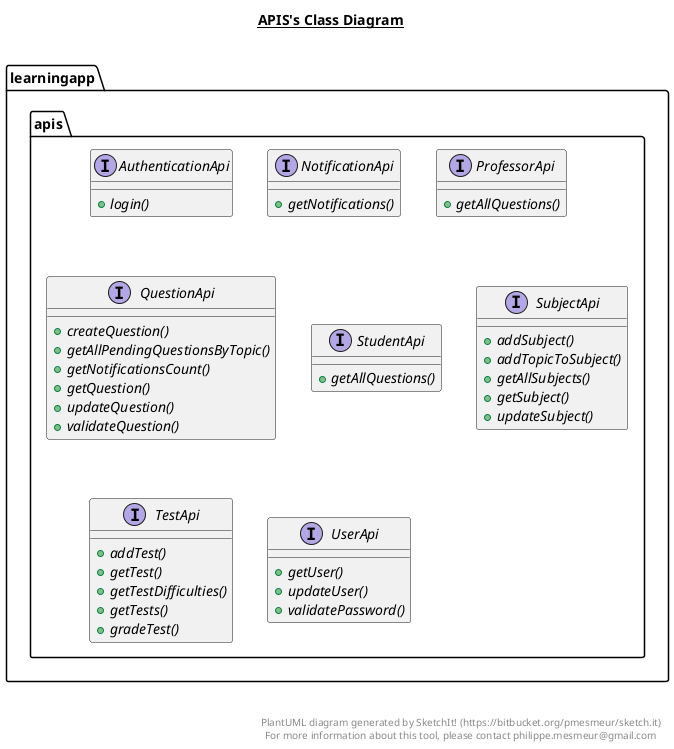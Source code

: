 @startuml

title __APIS's Class Diagram__\n

  namespace learningapp {
    namespace apis {
      interface learningapp.apis.AuthenticationApi {
          {abstract} + login()
      }
    }
  }
  

  namespace learningapp {
    namespace apis {
      interface learningapp.apis.NotificationApi {
          {abstract} + getNotifications()
      }
    }
  }
  

  namespace learningapp {
    namespace apis {
      interface learningapp.apis.ProfessorApi {
          {abstract} + getAllQuestions()
      }
    }
  }
  

  namespace learningapp {
    namespace apis {
      interface learningapp.apis.QuestionApi {
          {abstract} + createQuestion()
          {abstract} + getAllPendingQuestionsByTopic()
          {abstract} + getNotificationsCount()
          {abstract} + getQuestion()
          {abstract} + updateQuestion()
          {abstract} + validateQuestion()
      }
    }
  }
  

  namespace learningapp {
    namespace apis {
      interface learningapp.apis.StudentApi {
          {abstract} + getAllQuestions()
      }
    }
  }
  

  namespace learningapp {
    namespace apis {
      interface learningapp.apis.SubjectApi {
          {abstract} + addSubject()
          {abstract} + addTopicToSubject()
          {abstract} + getAllSubjects()
          {abstract} + getSubject()
          {abstract} + updateSubject()
      }
    }
  }
  

  namespace learningapp {
    namespace apis {
      interface learningapp.apis.TestApi {
          {abstract} + addTest()
          {abstract} + getTest()
          {abstract} + getTestDifficulties()
          {abstract} + getTests()
          {abstract} + gradeTest()
      }
    }
  }
  

  namespace learningapp {
    namespace apis {
      interface learningapp.apis.UserApi {
          {abstract} + getUser()
          {abstract} + updateUser()
          {abstract} + validatePassword()
      }
    }
  }
  



right footer


PlantUML diagram generated by SketchIt! (https://bitbucket.org/pmesmeur/sketch.it)
For more information about this tool, please contact philippe.mesmeur@gmail.com
endfooter

@enduml
